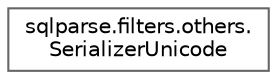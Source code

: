 digraph "Graphical Class Hierarchy"
{
 // LATEX_PDF_SIZE
  bgcolor="transparent";
  edge [fontname=Helvetica,fontsize=10,labelfontname=Helvetica,labelfontsize=10];
  node [fontname=Helvetica,fontsize=10,shape=box,height=0.2,width=0.4];
  rankdir="LR";
  Node0 [id="Node000000",label="sqlparse.filters.others.\lSerializerUnicode",height=0.2,width=0.4,color="grey40", fillcolor="white", style="filled",URL="$classsqlparse_1_1filters_1_1others_1_1_serializer_unicode.html",tooltip=" "];
}
